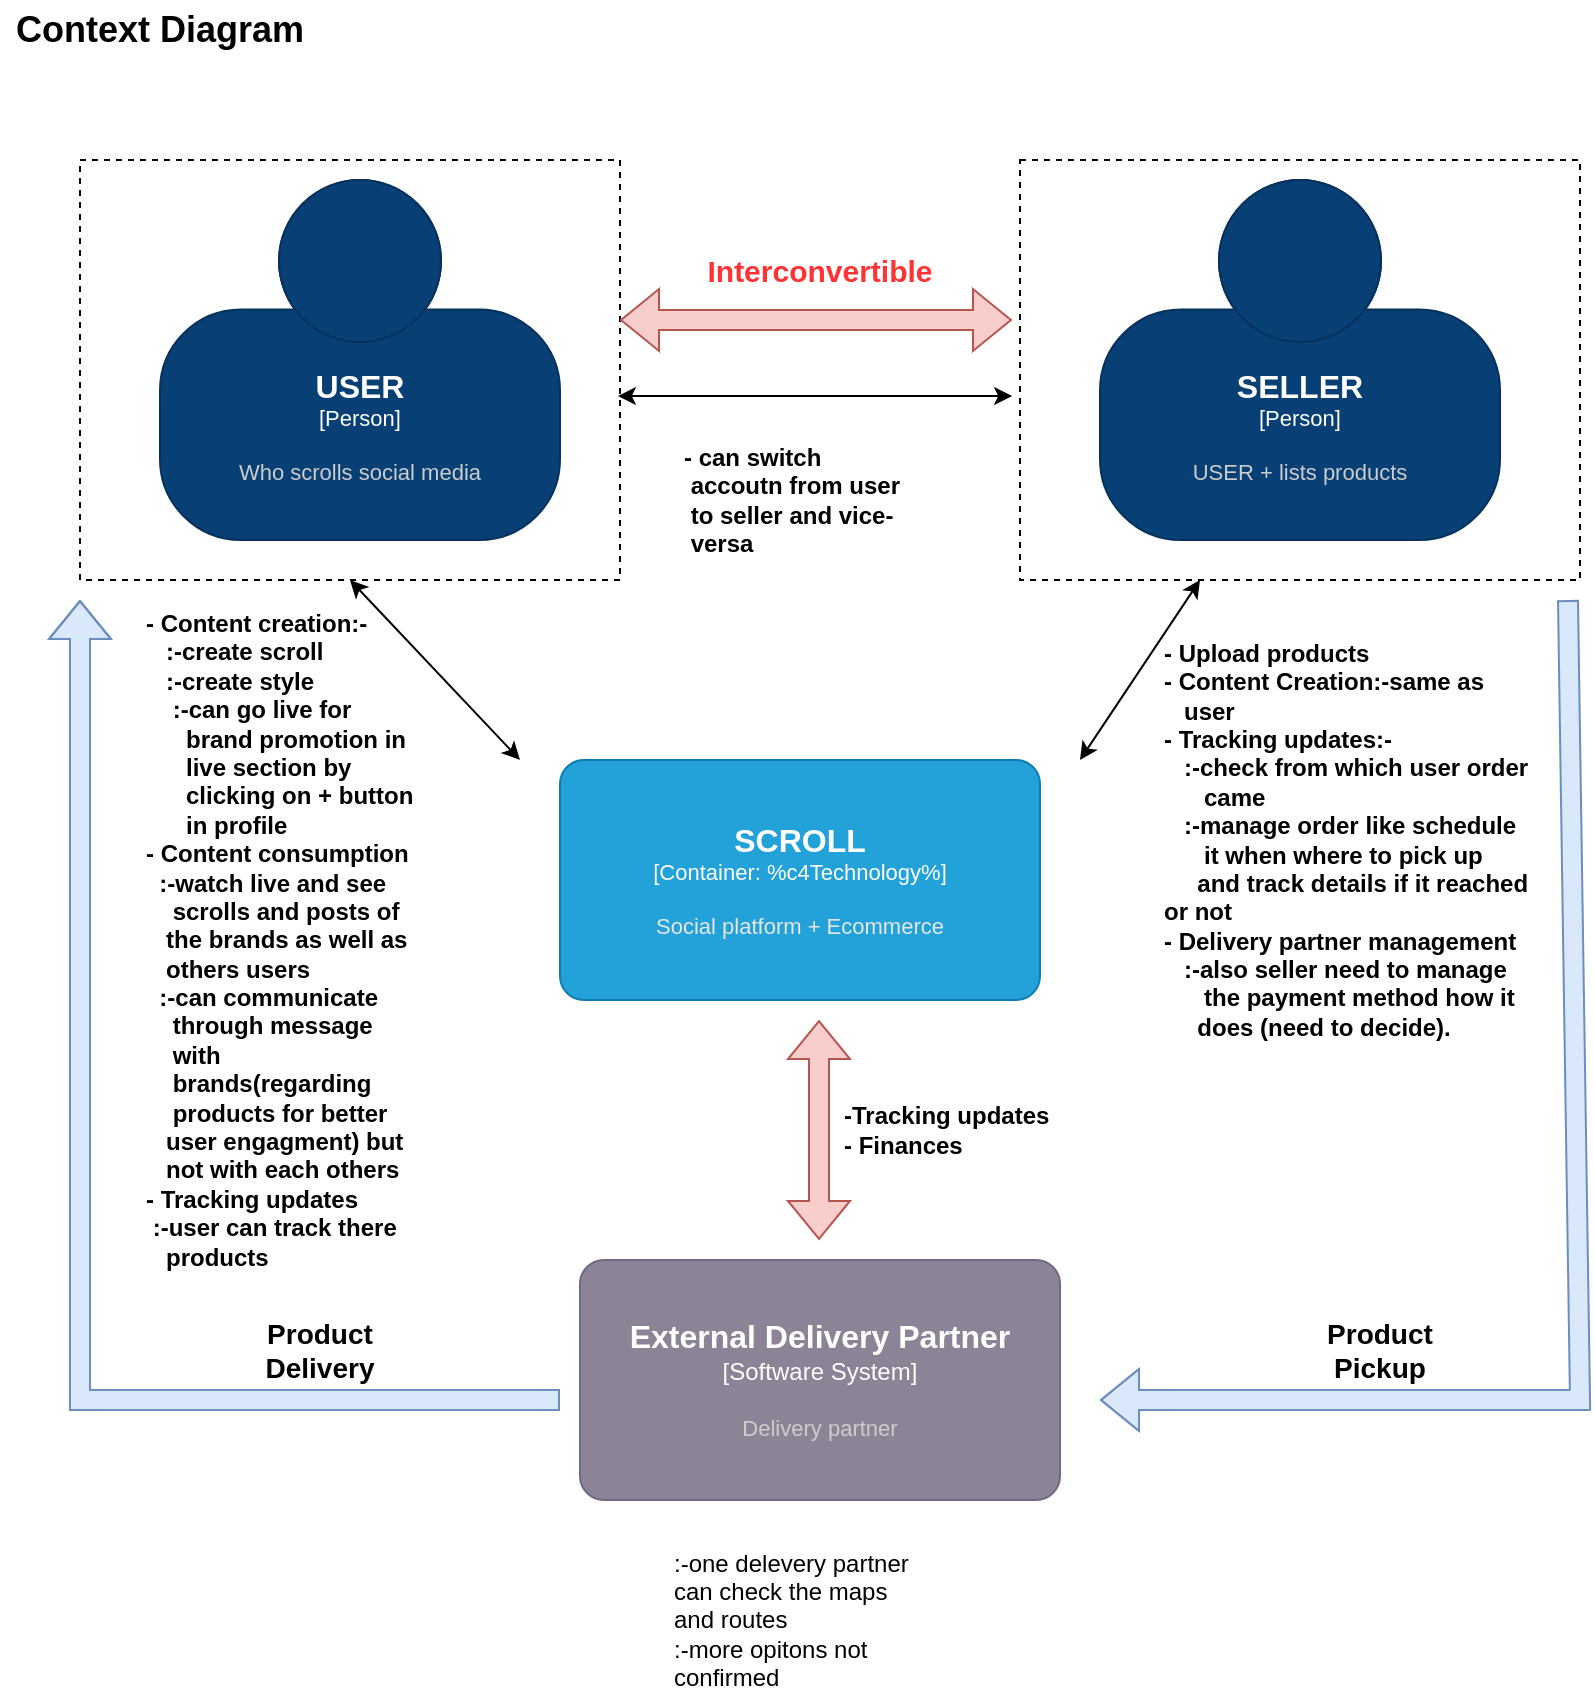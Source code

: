 <mxfile version="26.0.16" pages="4">
  <diagram name="Page-1" id="qxASLE4WWRQsIeYxuDAG">
    <mxGraphModel dx="1985" dy="857" grid="1" gridSize="10" guides="1" tooltips="1" connect="1" arrows="1" fold="1" page="1" pageScale="1" pageWidth="850" pageHeight="1100" math="0" shadow="0">
      <root>
        <mxCell id="0" />
        <mxCell id="1" parent="0" />
        <mxCell id="d1McCQGZb4qKFsKJJudN-15" value="" style="rounded=0;whiteSpace=wrap;html=1;dashed=1;fillColor=none;" parent="1" vertex="1">
          <mxGeometry x="540" y="150" width="280" height="210" as="geometry" />
        </mxCell>
        <mxCell id="d1McCQGZb4qKFsKJJudN-8" value="" style="rounded=0;whiteSpace=wrap;html=1;dashed=1;fillColor=none;" parent="1" vertex="1">
          <mxGeometry x="70" y="150" width="270" height="210" as="geometry" />
        </mxCell>
        <object placeholders="1" c4Name="USER" c4Type="Person" c4Description="Who scrolls social media" label="&lt;font style=&quot;font-size: 16px&quot;&gt;&lt;b&gt;%c4Name%&lt;/b&gt;&lt;/font&gt;&lt;div&gt;[%c4Type%]&lt;/div&gt;&lt;br&gt;&lt;div&gt;&lt;font style=&quot;font-size: 11px&quot;&gt;&lt;font color=&quot;#cccccc&quot;&gt;%c4Description%&lt;/font&gt;&lt;/div&gt;" id="d1McCQGZb4qKFsKJJudN-1">
          <mxCell style="html=1;fontSize=11;dashed=0;whiteSpace=wrap;fillColor=#083F75;strokeColor=#06315C;fontColor=#ffffff;shape=mxgraph.c4.person2;align=center;metaEdit=1;points=[[0.5,0,0],[1,0.5,0],[1,0.75,0],[0.75,1,0],[0.5,1,0],[0.25,1,0],[0,0.75,0],[0,0.5,0]];resizable=0;" parent="1" vertex="1">
            <mxGeometry x="110" y="160" width="200" height="180" as="geometry" />
          </mxCell>
        </object>
        <object placeholders="1" c4Name="SELLER" c4Type="Person" c4Description="USER + lists products" label="&lt;font style=&quot;font-size: 16px&quot;&gt;&lt;b&gt;%c4Name%&lt;/b&gt;&lt;/font&gt;&lt;div&gt;[%c4Type%]&lt;/div&gt;&lt;br&gt;&lt;div&gt;&lt;font style=&quot;font-size: 11px&quot;&gt;&lt;font color=&quot;#cccccc&quot;&gt;%c4Description%&lt;/font&gt;&lt;/div&gt;" id="d1McCQGZb4qKFsKJJudN-2">
          <mxCell style="html=1;fontSize=11;dashed=0;whiteSpace=wrap;fillColor=#083F75;strokeColor=#06315C;fontColor=#ffffff;shape=mxgraph.c4.person2;align=center;metaEdit=1;points=[[0.5,0,0],[1,0.5,0],[1,0.75,0],[0.75,1,0],[0.5,1,0],[0.25,1,0],[0,0.75,0],[0,0.5,0]];resizable=0;" parent="1" vertex="1">
            <mxGeometry x="580" y="160" width="200" height="180" as="geometry" />
          </mxCell>
        </object>
        <mxCell id="d1McCQGZb4qKFsKJJudN-5" value="" style="shape=flexArrow;endArrow=classic;startArrow=classic;html=1;rounded=0;entryX=-0.02;entryY=0.65;entryDx=0;entryDy=0;entryPerimeter=0;fillColor=#f8cecc;strokeColor=#b85450;" parent="1" edge="1">
          <mxGeometry width="100" height="100" relative="1" as="geometry">
            <mxPoint x="340" y="230" as="sourcePoint" />
            <mxPoint x="536" y="230" as="targetPoint" />
          </mxGeometry>
        </mxCell>
        <object placeholders="1" c4Name="External Delivery Partner" c4Type="Software System" c4Description="Delivery partner" label="&lt;font style=&quot;font-size: 16px&quot;&gt;&lt;b&gt;%c4Name%&lt;/b&gt;&lt;/font&gt;&lt;div&gt;[%c4Type%]&lt;/div&gt;&lt;br&gt;&lt;div&gt;&lt;font style=&quot;font-size: 11px&quot;&gt;&lt;font color=&quot;#cccccc&quot;&gt;%c4Description%&lt;/font&gt;&lt;/div&gt;" id="d1McCQGZb4qKFsKJJudN-7">
          <mxCell style="rounded=1;whiteSpace=wrap;html=1;labelBackgroundColor=none;fillColor=#8C8496;fontColor=#ffffff;align=center;arcSize=10;strokeColor=#736782;metaEdit=1;resizable=0;points=[[0.25,0,0],[0.5,0,0],[0.75,0,0],[1,0.25,0],[1,0.5,0],[1,0.75,0],[0.75,1,0],[0.5,1,0],[0.25,1,0],[0,0.75,0],[0,0.5,0],[0,0.25,0]];" parent="1" vertex="1">
            <mxGeometry x="320" y="700" width="240" height="120" as="geometry" />
          </mxCell>
        </object>
        <mxCell id="d1McCQGZb4qKFsKJJudN-10" value="" style="shape=flexArrow;endArrow=classic;startArrow=classic;html=1;rounded=0;fillColor=#f8cecc;strokeColor=#b85450;" parent="1" edge="1">
          <mxGeometry width="100" height="100" relative="1" as="geometry">
            <mxPoint x="439.5" y="690" as="sourcePoint" />
            <mxPoint x="439.5" y="580" as="targetPoint" />
          </mxGeometry>
        </mxCell>
        <mxCell id="d1McCQGZb4qKFsKJJudN-14" value="&lt;b&gt;-Tracking updates&lt;/b&gt;&lt;div&gt;&lt;b&gt;- Finances&lt;/b&gt;&lt;/div&gt;" style="text;html=1;align=left;verticalAlign=middle;whiteSpace=wrap;rounded=0;" parent="1" vertex="1">
          <mxGeometry x="450" y="590" width="160" height="90" as="geometry" />
        </mxCell>
        <mxCell id="d1McCQGZb4qKFsKJJudN-16" value="" style="endArrow=classic;startArrow=classic;html=1;rounded=0;entryX=0.5;entryY=1;entryDx=0;entryDy=0;" parent="1" target="d1McCQGZb4qKFsKJJudN-8" edge="1">
          <mxGeometry width="50" height="50" relative="1" as="geometry">
            <mxPoint x="290" y="450" as="sourcePoint" />
            <mxPoint x="450" y="500" as="targetPoint" />
          </mxGeometry>
        </mxCell>
        <mxCell id="d1McCQGZb4qKFsKJJudN-17" value="" style="endArrow=classic;startArrow=classic;html=1;rounded=0;entryX=0.5;entryY=1;entryDx=0;entryDy=0;" parent="1" edge="1">
          <mxGeometry width="50" height="50" relative="1" as="geometry">
            <mxPoint x="570" y="450" as="sourcePoint" />
            <mxPoint x="630" y="360" as="targetPoint" />
            <Array as="points" />
          </mxGeometry>
        </mxCell>
        <mxCell id="d1McCQGZb4qKFsKJJudN-18" value="&lt;b&gt;- Upload products&lt;/b&gt;&lt;div&gt;&lt;b&gt;- Content Creation:-same as&amp;nbsp; &amp;nbsp; &amp;nbsp; &amp;nbsp; &amp;nbsp; &amp;nbsp;user&lt;/b&gt;&lt;/div&gt;&lt;div&gt;&lt;b&gt;- Tracking updates:-&lt;br&gt;&amp;nbsp; &amp;nbsp;:-check from which user order&amp;nbsp; &amp;nbsp; &amp;nbsp; &amp;nbsp; came&lt;br&gt;&amp;nbsp; &amp;nbsp;:-manage order like schedule&amp;nbsp; &amp;nbsp; &amp;nbsp; &amp;nbsp; &amp;nbsp; it when where to pick up&amp;nbsp;&lt;br&gt;&amp;nbsp; &amp;nbsp; &amp;nbsp;and track details if it reached or not&amp;nbsp;&lt;/b&gt;&lt;/div&gt;&lt;div&gt;&lt;b&gt;- Delivery partner management&lt;br&gt;&amp;nbsp; &amp;nbsp;:-also seller need to manage&lt;br&gt;&amp;nbsp; &amp;nbsp; &amp;nbsp; the payment method how it &lt;br&gt;&amp;nbsp; &amp;nbsp; &amp;nbsp;does (need to decide).&lt;/b&gt;&lt;/div&gt;" style="text;html=1;align=left;verticalAlign=middle;whiteSpace=wrap;rounded=0;" parent="1" vertex="1">
          <mxGeometry x="610" y="440" width="190" height="100" as="geometry" />
        </mxCell>
        <mxCell id="d1McCQGZb4qKFsKJJudN-19" value="&lt;b&gt;&lt;font color=&quot;#ff3333&quot; style=&quot;font-size: 15px;&quot;&gt;Interconvertible&lt;/font&gt;&lt;/b&gt;" style="text;html=1;align=center;verticalAlign=middle;whiteSpace=wrap;rounded=0;" parent="1" vertex="1">
          <mxGeometry x="410" y="190" width="60" height="30" as="geometry" />
        </mxCell>
        <mxCell id="d1McCQGZb4qKFsKJJudN-20" value="" style="endArrow=classic;startArrow=classic;html=1;rounded=0;entryX=-0.014;entryY=0.562;entryDx=0;entryDy=0;entryPerimeter=0;exitX=0.996;exitY=0.562;exitDx=0;exitDy=0;exitPerimeter=0;" parent="1" source="d1McCQGZb4qKFsKJJudN-8" target="d1McCQGZb4qKFsKJJudN-15" edge="1">
          <mxGeometry width="50" height="50" relative="1" as="geometry">
            <mxPoint x="400" y="550" as="sourcePoint" />
            <mxPoint x="450" y="500" as="targetPoint" />
          </mxGeometry>
        </mxCell>
        <mxCell id="d1McCQGZb4qKFsKJJudN-21" value="&lt;b&gt;- can switch&amp;nbsp; &amp;nbsp;accoutn from user&amp;nbsp; &amp;nbsp;to seller and vice-&amp;nbsp; &amp;nbsp;versa&lt;/b&gt;" style="text;html=1;align=left;verticalAlign=middle;whiteSpace=wrap;rounded=0;" parent="1" vertex="1">
          <mxGeometry x="370" y="280" width="120" height="80" as="geometry" />
        </mxCell>
        <mxCell id="d1McCQGZb4qKFsKJJudN-23" value="&lt;b&gt;- Content creation:-&lt;/b&gt;&lt;div&gt;&lt;b&gt;&amp;nbsp; &amp;nbsp;:-create scroll&lt;br&gt;&amp;nbsp; &amp;nbsp;:-create style&lt;br&gt;&amp;nbsp; &amp;nbsp; :-can go live for&amp;nbsp; &amp;nbsp; &amp;nbsp; &amp;nbsp; &amp;nbsp; &amp;nbsp; &amp;nbsp; &amp;nbsp; brand promotion in&amp;nbsp; &amp;nbsp; &amp;nbsp; &amp;nbsp; live section by&amp;nbsp; &amp;nbsp; &amp;nbsp; &amp;nbsp; &amp;nbsp; &amp;nbsp; &amp;nbsp; &amp;nbsp; clicking on + button&amp;nbsp; &amp;nbsp; &amp;nbsp; &amp;nbsp; in profile&lt;br&gt;&lt;/b&gt;&lt;div&gt;&lt;b&gt;- Content consumption&lt;br&gt;&amp;nbsp; :-watch live and see&amp;nbsp; &amp;nbsp; &amp;nbsp; &amp;nbsp; &amp;nbsp; scrolls and posts of&lt;br&gt;&amp;nbsp; &amp;nbsp;the brands as well as&amp;nbsp; &amp;nbsp; &amp;nbsp;others users&lt;br&gt;&amp;nbsp; :-can communicate&amp;nbsp; &amp;nbsp; &amp;nbsp; &amp;nbsp; &amp;nbsp; through message&amp;nbsp; &amp;nbsp; &amp;nbsp; &amp;nbsp; &amp;nbsp; &amp;nbsp; with&amp;nbsp; &amp;nbsp; &amp;nbsp; &amp;nbsp; &amp;nbsp; &amp;nbsp; &amp;nbsp; &amp;nbsp; &amp;nbsp; &amp;nbsp; &amp;nbsp; &amp;nbsp; &amp;nbsp; &amp;nbsp; &amp;nbsp; &amp;nbsp; &amp;nbsp; brands(regarding&amp;nbsp; &amp;nbsp; &amp;nbsp; &amp;nbsp; &amp;nbsp; &amp;nbsp; products for better&amp;nbsp; &amp;nbsp; &amp;nbsp; &amp;nbsp; &amp;nbsp;user engagment) but&amp;nbsp; &amp;nbsp; &amp;nbsp;not with each others&lt;/b&gt;&lt;/div&gt;&lt;div&gt;&lt;b&gt;- Tracking updates&lt;br&gt;&amp;nbsp;:-user can track there&amp;nbsp;&lt;br&gt;&amp;nbsp; &amp;nbsp;products&lt;/b&gt;&lt;/div&gt;&lt;/div&gt;" style="text;html=1;align=left;verticalAlign=middle;whiteSpace=wrap;rounded=0;" parent="1" vertex="1">
          <mxGeometry x="101" y="500" width="140" height="80" as="geometry" />
        </mxCell>
        <mxCell id="d1McCQGZb4qKFsKJJudN-24" value="&lt;b&gt;&lt;font style=&quot;font-size: 18px;&quot;&gt;Context Diagram&lt;/font&gt;&lt;/b&gt;" style="text;html=1;align=center;verticalAlign=middle;whiteSpace=wrap;rounded=0;" parent="1" vertex="1">
          <mxGeometry x="30" y="70" width="160" height="30" as="geometry" />
        </mxCell>
        <object placeholders="1" c4Name="SCROLL" c4Type="Container" c4Description="Social platform + Ecommerce" label="&lt;font style=&quot;font-size: 16px&quot;&gt;&lt;b&gt;%c4Name%&lt;/b&gt;&lt;/font&gt;&lt;div&gt;[%c4Type%: %c4Technology%]&lt;/div&gt;&lt;br&gt;&lt;div&gt;&lt;font style=&quot;font-size: 11px&quot;&gt;&lt;font color=&quot;#E6E6E6&quot;&gt;%c4Description%&lt;/font&gt;&lt;/div&gt;" id="d1McCQGZb4qKFsKJJudN-26">
          <mxCell style="rounded=1;whiteSpace=wrap;html=1;fontSize=11;labelBackgroundColor=none;fillColor=#23A2D9;fontColor=#ffffff;align=center;arcSize=10;strokeColor=#0E7DAD;metaEdit=1;resizable=0;points=[[0.25,0,0],[0.5,0,0],[0.75,0,0],[1,0.25,0],[1,0.5,0],[1,0.75,0],[0.75,1,0],[0.5,1,0],[0.25,1,0],[0,0.75,0],[0,0.5,0],[0,0.25,0]];" parent="1" vertex="1">
            <mxGeometry x="310" y="450" width="240" height="120" as="geometry" />
          </mxCell>
        </object>
        <mxCell id="d1McCQGZb4qKFsKJJudN-31" value="" style="shape=flexArrow;endArrow=classic;html=1;rounded=0;fillColor=#dae8fc;strokeColor=#6c8ebf;" parent="1" edge="1">
          <mxGeometry width="50" height="50" relative="1" as="geometry">
            <mxPoint x="814" y="370" as="sourcePoint" />
            <mxPoint x="580" y="770" as="targetPoint" />
            <Array as="points">
              <mxPoint x="820" y="770" />
            </Array>
          </mxGeometry>
        </mxCell>
        <mxCell id="d1McCQGZb4qKFsKJJudN-32" value="&lt;b&gt;&lt;font style=&quot;font-size: 14px;&quot;&gt;Product Pickup&lt;/font&gt;&lt;/b&gt;" style="text;html=1;align=center;verticalAlign=middle;whiteSpace=wrap;rounded=0;" parent="1" vertex="1">
          <mxGeometry x="680" y="730" width="80" height="30" as="geometry" />
        </mxCell>
        <mxCell id="KJ-7bXU0NqdYXkFbCTcr-1" value="" style="shape=flexArrow;endArrow=classic;html=1;rounded=0;fillColor=#dae8fc;strokeColor=#6c8ebf;" parent="1" edge="1">
          <mxGeometry width="50" height="50" relative="1" as="geometry">
            <mxPoint x="310" y="770" as="sourcePoint" />
            <mxPoint x="70" y="370" as="targetPoint" />
            <Array as="points">
              <mxPoint x="70" y="770" />
            </Array>
          </mxGeometry>
        </mxCell>
        <mxCell id="KJ-7bXU0NqdYXkFbCTcr-2" value="&lt;b&gt;&lt;font style=&quot;font-size: 14px;&quot;&gt;Product Delivery&lt;/font&gt;&lt;/b&gt;" style="text;html=1;align=center;verticalAlign=middle;whiteSpace=wrap;rounded=0;" parent="1" vertex="1">
          <mxGeometry x="150" y="730" width="80" height="30" as="geometry" />
        </mxCell>
        <mxCell id="5zrvApTt-gS2KLbXFEx0-2" value=":-one delevery partner can check the maps and routes&lt;br&gt;:-more opitons not confirmed" style="text;html=1;align=left;verticalAlign=middle;whiteSpace=wrap;rounded=0;" vertex="1" parent="1">
          <mxGeometry x="365" y="840" width="120" height="80" as="geometry" />
        </mxCell>
      </root>
    </mxGraphModel>
  </diagram>
  <diagram id="3syXjzTnhpiVKl_FGnQB" name="Page-2">
    <mxGraphModel dx="1434" dy="790" grid="1" gridSize="10" guides="1" tooltips="1" connect="1" arrows="1" fold="1" page="1" pageScale="1" pageWidth="850" pageHeight="1100" math="0" shadow="0">
      <root>
        <mxCell id="0" />
        <mxCell id="1" parent="0" />
        <mxCell id="VjWkSIhrwctC4RF1089R-16" value="" style="rounded=0;whiteSpace=wrap;html=1;fillColor=none;dashed=1;" vertex="1" parent="1">
          <mxGeometry x="660" y="510" width="230" height="120" as="geometry" />
        </mxCell>
        <mxCell id="VjWkSIhrwctC4RF1089R-8" value="" style="rounded=0;whiteSpace=wrap;html=1;fillColor=none;dashed=1;" vertex="1" parent="1">
          <mxGeometry x="115" y="930" width="985" height="100" as="geometry" />
        </mxCell>
        <mxCell id="EEyKYrAtuXvAHlvEdLBZ-36" value="" style="rounded=0;whiteSpace=wrap;html=1;dashed=1;fillColor=none;" vertex="1" parent="1">
          <mxGeometry x="10" y="400" width="250" height="510" as="geometry" />
        </mxCell>
        <mxCell id="EEyKYrAtuXvAHlvEdLBZ-18" value="" style="rounded=0;whiteSpace=wrap;html=1;fillColor=none;" vertex="1" parent="1">
          <mxGeometry x="40" y="430" width="180" height="150" as="geometry" />
        </mxCell>
        <mxCell id="EEyKYrAtuXvAHlvEdLBZ-2" value="" style="rounded=0;whiteSpace=wrap;html=1;fillColor=none;dashed=1;" vertex="1" parent="1">
          <mxGeometry x="310" y="330" width="330" height="100" as="geometry" />
        </mxCell>
        <mxCell id="GsbLFzyD-jDoEy43tBqs-2" value="&lt;b&gt;&lt;font style=&quot;font-size: 16px;&quot;&gt;User Journey Diagram&lt;/font&gt;&lt;/b&gt;" style="text;html=1;align=center;verticalAlign=middle;whiteSpace=wrap;rounded=0;" vertex="1" parent="1">
          <mxGeometry x="30" y="40" width="180" height="30" as="geometry" />
        </mxCell>
        <object placeholders="1" c4Name="Signup page" c4Type="ContainerScopeBoundary" c4Description="Signup page" label="&lt;font style=&quot;font-size: 16px&quot;&gt;&lt;b&gt;&lt;div style=&quot;text-align: left&quot;&gt;%c4Name%&lt;/div&gt;&lt;/b&gt;&lt;/font&gt;&lt;div style=&quot;text-align: left&quot;&gt;%c4Description%&lt;/div&gt;" id="2iywnEOm6ehnnHpeBx9--2">
          <mxCell style="text;html=1;strokeColor=default;fillColor=none;align=left;verticalAlign=top;whiteSpace=wrap;rounded=0;metaEdit=1;allowArrows=0;resizable=1;rotatable=0;connectable=0;recursiveResize=0;expand=0;pointerEvents=0;points=[[0.25,0,0],[0.5,0,0],[0.75,0,0],[1,0.25,0],[1,0.5,0],[1,0.75,0],[0.75,1,0],[0.5,1,0],[0.25,1,0],[0,0.75,0],[0,0.5,0],[0,0.25,0]];" vertex="1" parent="1">
            <mxGeometry x="330" y="360" width="130" height="40" as="geometry" />
          </mxCell>
        </object>
        <object placeholders="1" c4Name="Login page" c4Type="ContainerScopeBoundary" c4Description="Login page" label="&lt;font style=&quot;font-size: 16px&quot;&gt;&lt;b&gt;&lt;div style=&quot;text-align: left&quot;&gt;%c4Name%&lt;/div&gt;&lt;/b&gt;&lt;/font&gt;&lt;div style=&quot;text-align: left&quot;&gt;%c4Description%&lt;/div&gt;" id="2iywnEOm6ehnnHpeBx9--3">
          <mxCell style="text;html=1;strokeColor=default;fillColor=none;align=left;verticalAlign=top;whiteSpace=wrap;rounded=0;metaEdit=1;allowArrows=0;resizable=1;rotatable=0;connectable=0;recursiveResize=0;expand=0;pointerEvents=0;points=[[0.25,0,0],[0.5,0,0],[0.75,0,0],[1,0.25,0],[1,0.5,0],[1,0.75,0],[0.75,1,0],[0.5,1,0],[0.25,1,0],[0,0.75,0],[0,0.5,0],[0,0.25,0]];" vertex="1" parent="1">
            <mxGeometry x="490" y="360" width="130" height="40" as="geometry" />
          </mxCell>
        </object>
        <object placeholders="1" c4Name="USER" c4Type="Person" c4Description="Who scrolls social media" label="&lt;font style=&quot;font-size: 16px&quot;&gt;&lt;b&gt;%c4Name%&lt;/b&gt;&lt;/font&gt;&lt;div&gt;[%c4Type%]&lt;/div&gt;&lt;br&gt;&lt;div&gt;&lt;font style=&quot;font-size: 11px&quot;&gt;&lt;font color=&quot;#cccccc&quot;&gt;%c4Description%&lt;/font&gt;&lt;/div&gt;" id="36GF-QdG57qJSPkkRWFE-1">
          <mxCell style="html=1;fontSize=11;dashed=0;whiteSpace=wrap;fillColor=#083F75;strokeColor=#06315C;fontColor=#ffffff;shape=mxgraph.c4.person2;align=center;metaEdit=1;points=[[0.5,0,0],[1,0.5,0],[1,0.75,0],[0.75,1,0],[0.5,1,0],[0.25,1,0],[0,0.75,0],[0,0.5,0]];resizable=0;" vertex="1" parent="1">
            <mxGeometry x="230" y="50" width="200" height="180" as="geometry" />
          </mxCell>
        </object>
        <object placeholders="1" c4Name="SELLER" c4Type="Person" c4Description="USER + lists products" label="&lt;font style=&quot;font-size: 16px&quot;&gt;&lt;b&gt;%c4Name%&lt;/b&gt;&lt;/font&gt;&lt;div&gt;[%c4Type%]&lt;/div&gt;&lt;br&gt;&lt;div&gt;&lt;font style=&quot;font-size: 11px&quot;&gt;&lt;font color=&quot;#cccccc&quot;&gt;%c4Description%&lt;/font&gt;&lt;/div&gt;" id="EEyKYrAtuXvAHlvEdLBZ-1">
          <mxCell style="html=1;fontSize=11;dashed=0;whiteSpace=wrap;fillColor=#083F75;strokeColor=#06315C;fontColor=#ffffff;shape=mxgraph.c4.person2;align=center;metaEdit=1;points=[[0.5,0,0],[1,0.5,0],[1,0.75,0],[0.75,1,0],[0.5,1,0],[0.25,1,0],[0,0.75,0],[0,0.5,0]];resizable=0;" vertex="1" parent="1">
            <mxGeometry x="490" y="50" width="200" height="180" as="geometry" />
          </mxCell>
        </object>
        <mxCell id="EEyKYrAtuXvAHlvEdLBZ-3" value="Authentication" style="text;html=1;align=center;verticalAlign=middle;whiteSpace=wrap;rounded=0;" vertex="1" parent="1">
          <mxGeometry x="640" y="360" width="110" height="30" as="geometry" />
        </mxCell>
        <mxCell id="EEyKYrAtuXvAHlvEdLBZ-4" value="" style="endArrow=classic;html=1;rounded=0;exitX=0.65;exitY=1.028;exitDx=0;exitDy=0;exitPerimeter=0;" edge="1" parent="1" source="36GF-QdG57qJSPkkRWFE-1">
          <mxGeometry width="50" height="50" relative="1" as="geometry">
            <mxPoint x="400" y="320" as="sourcePoint" />
            <mxPoint x="360" y="320" as="targetPoint" />
          </mxGeometry>
        </mxCell>
        <mxCell id="EEyKYrAtuXvAHlvEdLBZ-5" value="" style="endArrow=classic;html=1;rounded=0;" edge="1" parent="1">
          <mxGeometry width="50" height="50" relative="1" as="geometry">
            <mxPoint x="600" y="240" as="sourcePoint" />
            <mxPoint x="600" y="320" as="targetPoint" />
          </mxGeometry>
        </mxCell>
        <mxCell id="EEyKYrAtuXvAHlvEdLBZ-6" value="isSeller = False" style="text;html=1;align=center;verticalAlign=middle;whiteSpace=wrap;rounded=0;" vertex="1" parent="1">
          <mxGeometry x="360" y="260" width="100" height="30" as="geometry" />
        </mxCell>
        <mxCell id="EEyKYrAtuXvAHlvEdLBZ-7" value="&lt;span style=&quot;color: rgb(0, 0, 0); font-family: Helvetica; font-size: 12px; font-style: normal; font-variant-ligatures: normal; font-variant-caps: normal; font-weight: 400; letter-spacing: normal; orphans: 2; text-align: center; text-indent: 0px; text-transform: none; widows: 2; word-spacing: 0px; -webkit-text-stroke-width: 0px; white-space: normal; background-color: rgb(251, 251, 251); text-decoration-thickness: initial; text-decoration-style: initial; text-decoration-color: initial; display: inline !important; float: none;&quot;&gt;isSeller = True&lt;/span&gt;" style="text;whiteSpace=wrap;html=1;" vertex="1" parent="1">
          <mxGeometry x="610" y="260" width="120" height="40" as="geometry" />
        </mxCell>
        <mxCell id="EEyKYrAtuXvAHlvEdLBZ-9" value="" style="endArrow=classic;html=1;rounded=0;exitX=0.5;exitY=1;exitDx=0;exitDy=0;" edge="1" parent="1" source="EEyKYrAtuXvAHlvEdLBZ-2">
          <mxGeometry width="50" height="50" relative="1" as="geometry">
            <mxPoint x="400" y="620" as="sourcePoint" />
            <mxPoint x="475" y="480" as="targetPoint" />
          </mxGeometry>
        </mxCell>
        <object placeholders="1" c4Name="Home Page" c4Type="ContainerScopeBoundary" c4Description="Shows feeds based on FOLLOWING and INTERESTS" label="&lt;font style=&quot;font-size: 16px&quot;&gt;&lt;b&gt;&lt;div style=&quot;text-align: left&quot;&gt;%c4Name%&lt;/div&gt;&lt;/b&gt;&lt;/font&gt;&lt;div style=&quot;text-align: left&quot;&gt;%c4Description%&lt;/div&gt;" id="EEyKYrAtuXvAHlvEdLBZ-11">
          <mxCell style="text;html=1;strokeColor=default;fillColor=none;align=left;verticalAlign=top;whiteSpace=wrap;rounded=0;metaEdit=1;allowArrows=0;resizable=1;rotatable=0;connectable=0;recursiveResize=0;expand=0;pointerEvents=0;points=[[0.25,0,0],[0.5,0,0],[0.75,0,0],[1,0.25,0],[1,0.5,0],[1,0.75,0],[0.75,1,0],[0.5,1,0],[0.25,1,0],[0,0.75,0],[0,0.5,0],[0,0.25,0]];" vertex="1" parent="1">
            <mxGeometry x="410" y="480" width="130" height="70" as="geometry" />
          </mxCell>
        </object>
        <object placeholders="1" c4Name="Cart Page" c4Type="ContainerScopeBoundary" c4Description="Products will be added" label="&lt;font style=&quot;font-size: 16px&quot;&gt;&lt;b&gt;&lt;div style=&quot;text-align: left&quot;&gt;%c4Name%&lt;/div&gt;&lt;/b&gt;&lt;/font&gt;&lt;div style=&quot;text-align: left&quot;&gt;%c4Description%&lt;/div&gt;" id="EEyKYrAtuXvAHlvEdLBZ-13">
          <mxCell style="text;html=1;strokeColor=default;fillColor=none;align=left;verticalAlign=top;whiteSpace=wrap;rounded=0;metaEdit=1;allowArrows=0;resizable=1;rotatable=0;connectable=0;recursiveResize=0;expand=0;pointerEvents=0;points=[[0.25,0,0],[0.5,0,0],[0.75,0,0],[1,0.25,0],[1,0.5,0],[1,0.75,0],[0.75,1,0],[0.5,1,0],[0.25,1,0],[0,0.75,0],[0,0.5,0],[0,0.25,0]];" vertex="1" parent="1">
            <mxGeometry x="240" y="960" width="130" height="40" as="geometry" />
          </mxCell>
        </object>
        <mxCell id="EEyKYrAtuXvAHlvEdLBZ-14" value="" style="endArrow=classic;html=1;rounded=0;" edge="1" parent="1">
          <mxGeometry width="50" height="50" relative="1" as="geometry">
            <mxPoint x="480" y="620" as="sourcePoint" />
            <mxPoint x="480" y="660" as="targetPoint" />
          </mxGeometry>
        </mxCell>
        <mxCell id="EEyKYrAtuXvAHlvEdLBZ-15" value="&lt;b&gt;POST: /userdetail/scroll&lt;/b&gt;" style="text;html=1;align=center;verticalAlign=middle;whiteSpace=wrap;rounded=0;" vertex="1" parent="1">
          <mxGeometry x="395" y="590" width="155" height="30" as="geometry" />
        </mxCell>
        <mxCell id="EEyKYrAtuXvAHlvEdLBZ-19" value="Seller ID" style="text;html=1;align=center;verticalAlign=middle;whiteSpace=wrap;rounded=0;" vertex="1" parent="1">
          <mxGeometry x="40" y="430" width="60" height="30" as="geometry" />
        </mxCell>
        <mxCell id="EEyKYrAtuXvAHlvEdLBZ-20" value="" style="rounded=0;whiteSpace=wrap;html=1;" vertex="1" parent="1">
          <mxGeometry x="55" y="480" width="155" height="90" as="geometry" />
        </mxCell>
        <mxCell id="EEyKYrAtuXvAHlvEdLBZ-21" value="Video ID" style="text;html=1;align=center;verticalAlign=middle;whiteSpace=wrap;rounded=0;" vertex="1" parent="1">
          <mxGeometry x="55" y="480" width="60" height="30" as="geometry" />
        </mxCell>
        <mxCell id="EEyKYrAtuXvAHlvEdLBZ-22" value="" style="rounded=0;whiteSpace=wrap;html=1;" vertex="1" parent="1">
          <mxGeometry x="80" y="510" width="100" height="50" as="geometry" />
        </mxCell>
        <mxCell id="EEyKYrAtuXvAHlvEdLBZ-23" value="Products ID/s" style="text;html=1;align=center;verticalAlign=middle;whiteSpace=wrap;rounded=0;" vertex="1" parent="1">
          <mxGeometry x="87.5" y="520" width="75" height="30" as="geometry" />
        </mxCell>
        <mxCell id="EEyKYrAtuXvAHlvEdLBZ-24" value="&lt;b&gt;&lt;font style=&quot;font-size: 13px;&quot;&gt;GET:/userdetails/seller/${params}&lt;/font&gt;&lt;/b&gt;" style="text;html=1;align=left;verticalAlign=top;whiteSpace=wrap;rounded=0;" vertex="1" parent="1">
          <mxGeometry x="30" y="590" width="190" height="30" as="geometry" />
        </mxCell>
        <mxCell id="EEyKYrAtuXvAHlvEdLBZ-25" value="" style="endArrow=classic;html=1;rounded=0;exitX=0.537;exitY=1.033;exitDx=0;exitDy=0;exitPerimeter=0;" edge="1" parent="1">
          <mxGeometry width="50" height="50" relative="1" as="geometry">
            <mxPoint x="142.03" y="620.99" as="sourcePoint" />
            <mxPoint x="142" y="660" as="targetPoint" />
          </mxGeometry>
        </mxCell>
        <object placeholders="1" c4Name="Products Look Page" c4Type="ContainerScopeBoundary" c4Description="Shows produuct respective to the clicked reel" label="&lt;font style=&quot;font-size: 16px&quot;&gt;&lt;b&gt;&lt;div style=&quot;text-align: left&quot;&gt;%c4Name%&lt;/div&gt;&lt;/b&gt;&lt;/font&gt;&lt;div style=&quot;text-align: left&quot;&gt;%c4Description%&lt;/div&gt;" id="EEyKYrAtuXvAHlvEdLBZ-27">
          <mxCell style="text;html=1;strokeColor=default;fillColor=none;align=left;verticalAlign=top;whiteSpace=wrap;rounded=0;metaEdit=1;allowArrows=0;resizable=1;rotatable=0;connectable=0;recursiveResize=0;expand=0;pointerEvents=0;points=[[0.25,0,0],[0.5,0,0],[0.75,0,0],[1,0.25,0],[1,0.5,0],[1,0.75,0],[0.75,1,0],[0.5,1,0],[0.25,1,0],[0,0.75,0],[0,0.5,0],[0,0.25,0]];" vertex="1" parent="1">
            <mxGeometry x="60" y="660" width="160" height="60" as="geometry" />
          </mxCell>
        </object>
        <object placeholders="1" c4Name="Products Description" c4Type="ContainerScopeBoundary" c4Description="Shows produuct respective to the clicked reel" label="&lt;font style=&quot;font-size: 16px&quot;&gt;&lt;b&gt;&lt;div style=&quot;text-align: left&quot;&gt;%c4Name%&lt;/div&gt;&lt;/b&gt;&lt;/font&gt;&lt;div style=&quot;text-align: left&quot;&gt;%c4Description%&lt;/div&gt;" id="EEyKYrAtuXvAHlvEdLBZ-30">
          <mxCell style="text;html=1;strokeColor=default;fillColor=none;align=left;verticalAlign=top;whiteSpace=wrap;rounded=0;metaEdit=1;allowArrows=0;resizable=1;rotatable=0;connectable=0;recursiveResize=0;expand=0;pointerEvents=0;points=[[0.25,0,0],[0.5,0,0],[0.75,0,0],[1,0.25,0],[1,0.5,0],[1,0.75,0],[0.75,1,0],[0.5,1,0],[0.25,1,0],[0,0.75,0],[0,0.5,0],[0,0.25,0]];" vertex="1" parent="1">
            <mxGeometry x="60" y="830" width="170" height="60" as="geometry" />
          </mxCell>
        </object>
        <mxCell id="EEyKYrAtuXvAHlvEdLBZ-32" value="&lt;b style=&quot;forced-color-adjust: none; color: rgb(0, 0, 0); font-family: Helvetica; font-size: 12px; font-style: normal; font-variant-ligatures: normal; font-variant-caps: normal; letter-spacing: normal; orphans: 2; text-align: left; text-indent: 0px; text-transform: none; widows: 2; word-spacing: 0px; -webkit-text-stroke-width: 0px; white-space: normal; background-color: rgb(251, 251, 251); text-decoration-thickness: initial; text-decoration-style: initial; text-decoration-color: initial;&quot;&gt;&lt;font style=&quot;forced-color-adjust: none; font-size: 13px;&quot;&gt;GET:/userdetails/seller/:productID&lt;/font&gt;&lt;/b&gt;" style="text;whiteSpace=wrap;html=1;" vertex="1" parent="1">
          <mxGeometry x="40" y="760" width="240" height="40" as="geometry" />
        </mxCell>
        <mxCell id="EEyKYrAtuXvAHlvEdLBZ-34" value="" style="endArrow=classic;html=1;rounded=0;exitX=0.425;exitY=0.9;exitDx=0;exitDy=0;exitPerimeter=0;" edge="1" parent="1" source="EEyKYrAtuXvAHlvEdLBZ-32">
          <mxGeometry width="50" height="50" relative="1" as="geometry">
            <mxPoint x="310" y="860" as="sourcePoint" />
            <mxPoint x="142" y="830" as="targetPoint" />
          </mxGeometry>
        </mxCell>
        <mxCell id="EEyKYrAtuXvAHlvEdLBZ-35" value="" style="endArrow=classic;html=1;rounded=0;" edge="1" parent="1">
          <mxGeometry width="50" height="50" relative="1" as="geometry">
            <mxPoint x="140" y="720" as="sourcePoint" />
            <mxPoint x="140" y="758" as="targetPoint" />
          </mxGeometry>
        </mxCell>
        <mxCell id="EEyKYrAtuXvAHlvEdLBZ-41" value="Reel to Product Journey" style="text;html=1;align=center;verticalAlign=middle;whiteSpace=wrap;rounded=0;" vertex="1" parent="1">
          <mxGeometry x="70" y="370" width="150" height="30" as="geometry" />
        </mxCell>
        <mxCell id="VjWkSIhrwctC4RF1089R-1" value="" style="endArrow=classic;html=1;rounded=0;exitX=0.5;exitY=1;exitDx=0;exitDy=0;" edge="1" parent="1">
          <mxGeometry width="50" height="50" relative="1" as="geometry">
            <mxPoint x="134.5" y="920" as="sourcePoint" />
            <mxPoint x="230" y="980" as="targetPoint" />
            <Array as="points">
              <mxPoint x="135" y="980" />
            </Array>
          </mxGeometry>
        </mxCell>
        <mxCell id="VjWkSIhrwctC4RF1089R-2" value="&lt;b&gt;Add to Cart&lt;/b&gt;" style="text;html=1;align=center;verticalAlign=middle;whiteSpace=wrap;rounded=0;" vertex="1" parent="1">
          <mxGeometry x="130" y="980" width="80" height="30" as="geometry" />
        </mxCell>
        <object placeholders="1" c4Name="Create Post" c4Type="ContainerScopeBoundary" c4Description="Create Post" label="&lt;font style=&quot;font-size: 16px&quot;&gt;&lt;b&gt;&lt;div style=&quot;text-align: left&quot;&gt;%c4Name%&lt;/div&gt;&lt;/b&gt;&lt;/font&gt;&lt;div style=&quot;text-align: left&quot;&gt;%c4Description%&lt;/div&gt;" id="VjWkSIhrwctC4RF1089R-3">
          <mxCell style="text;html=1;strokeColor=default;fillColor=none;align=left;verticalAlign=top;whiteSpace=wrap;rounded=0;metaEdit=1;allowArrows=0;resizable=1;rotatable=0;connectable=0;recursiveResize=0;expand=0;pointerEvents=0;points=[[0.25,0,0],[0.5,0,0],[0.75,0,0],[1,0.25,0],[1,0.5,0],[1,0.75,0],[0.75,1,0],[0.5,1,0],[0.25,1,0],[0,0.75,0],[0,0.5,0],[0,0.25,0]];" vertex="1" parent="1">
            <mxGeometry x="420" y="660" width="130" height="40" as="geometry" />
          </mxCell>
        </object>
        <mxCell id="VjWkSIhrwctC4RF1089R-4" value="" style="endArrow=classic;html=1;rounded=0;" edge="1" parent="1">
          <mxGeometry width="50" height="50" relative="1" as="geometry">
            <mxPoint x="370" y="980" as="sourcePoint" />
            <mxPoint x="560" y="980" as="targetPoint" />
          </mxGeometry>
        </mxCell>
        <mxCell id="VjWkSIhrwctC4RF1089R-6" value="&lt;b&gt;Checkout&lt;/b&gt;" style="text;html=1;align=center;verticalAlign=middle;whiteSpace=wrap;rounded=0;" vertex="1" parent="1">
          <mxGeometry x="425" y="980" width="60" height="30" as="geometry" />
        </mxCell>
        <object placeholders="1" c4Name="Payment Gateway" c4Type="ContainerScopeBoundary" c4Description="Address, Payment method, etc" label="&lt;font style=&quot;font-size: 16px&quot;&gt;&lt;b&gt;&lt;div style=&quot;text-align: left&quot;&gt;%c4Name%&lt;/div&gt;&lt;/b&gt;&lt;/font&gt;&lt;div style=&quot;text-align: left&quot;&gt;%c4Description%&lt;/div&gt;" id="VjWkSIhrwctC4RF1089R-7">
          <mxCell style="text;html=1;strokeColor=default;fillColor=none;align=left;verticalAlign=top;whiteSpace=wrap;rounded=0;metaEdit=1;allowArrows=0;resizable=1;rotatable=0;connectable=0;recursiveResize=0;expand=0;pointerEvents=0;points=[[0.25,0,0],[0.5,0,0],[0.75,0,0],[1,0.25,0],[1,0.5,0],[1,0.75,0],[0.75,1,0],[0.5,1,0],[0.25,1,0],[0,0.75,0],[0,0.5,0],[0,0.25,0]];" vertex="1" parent="1">
            <mxGeometry x="570" y="950" width="140" height="60" as="geometry" />
          </mxCell>
        </object>
        <mxCell id="VjWkSIhrwctC4RF1089R-9" value="Payment Journey(incomplete)" style="text;html=1;align=center;verticalAlign=middle;whiteSpace=wrap;rounded=0;" vertex="1" parent="1">
          <mxGeometry x="490" y="900" width="210" height="30" as="geometry" />
        </mxCell>
        <mxCell id="VjWkSIhrwctC4RF1089R-10" value="" style="endArrow=classic;html=1;rounded=0;" edge="1" parent="1">
          <mxGeometry width="50" height="50" relative="1" as="geometry">
            <mxPoint x="720" y="980" as="sourcePoint" />
            <mxPoint x="790" y="980" as="targetPoint" />
          </mxGeometry>
        </mxCell>
        <object placeholders="1" c4Name="Product Confirmation" c4Type="ContainerScopeBoundary" c4Description="Product placed + payment successfull" label="&lt;font style=&quot;font-size: 16px&quot;&gt;&lt;b&gt;&lt;div style=&quot;text-align: left&quot;&gt;%c4Name%&lt;/div&gt;&lt;/b&gt;&lt;/font&gt;&lt;div style=&quot;text-align: left&quot;&gt;%c4Description%&lt;/div&gt;" id="VjWkSIhrwctC4RF1089R-11">
          <mxCell style="text;html=1;strokeColor=default;fillColor=none;align=left;verticalAlign=top;whiteSpace=wrap;rounded=0;metaEdit=1;allowArrows=0;resizable=1;rotatable=0;connectable=0;recursiveResize=0;expand=0;pointerEvents=0;points=[[0.25,0,0],[0.5,0,0],[0.75,0,0],[1,0.25,0],[1,0.5,0],[1,0.75,0],[0.75,1,0],[0.5,1,0],[0.25,1,0],[0,0.75,0],[0,0.5,0],[0,0.25,0]];" vertex="1" parent="1">
            <mxGeometry x="800" y="950" width="180" height="70" as="geometry" />
          </mxCell>
        </object>
        <mxCell id="VjWkSIhrwctC4RF1089R-12" value="3rd party implementation&amp;nbsp;" style="text;html=1;align=center;verticalAlign=middle;whiteSpace=wrap;rounded=0;" vertex="1" parent="1">
          <mxGeometry x="400" y="950" width="140" height="30" as="geometry" />
        </mxCell>
        <mxCell id="VjWkSIhrwctC4RF1089R-13" value="&lt;b&gt;POST:/userdetail/follow/${userID}&lt;/b&gt;" style="text;html=1;align=center;verticalAlign=middle;whiteSpace=wrap;rounded=0;" vertex="1" parent="1">
          <mxGeometry x="660" y="530" width="230" height="30" as="geometry" />
        </mxCell>
        <mxCell id="VjWkSIhrwctC4RF1089R-14" value="" style="endArrow=classic;html=1;rounded=0;exitX=0.461;exitY=1.033;exitDx=0;exitDy=0;exitPerimeter=0;" edge="1" parent="1">
          <mxGeometry width="50" height="50" relative="1" as="geometry">
            <mxPoint x="777.03" y="560.99" as="sourcePoint" />
            <mxPoint x="777" y="590" as="targetPoint" />
          </mxGeometry>
        </mxCell>
        <mxCell id="VjWkSIhrwctC4RF1089R-15" value="Follow user" style="text;html=1;align=center;verticalAlign=middle;whiteSpace=wrap;rounded=0;" vertex="1" parent="1">
          <mxGeometry x="730" y="590" width="100" height="30" as="geometry" />
        </mxCell>
        <mxCell id="VjWkSIhrwctC4RF1089R-19" value="Follow" style="text;html=1;align=center;verticalAlign=middle;whiteSpace=wrap;rounded=0;" vertex="1" parent="1">
          <mxGeometry x="740" y="480" width="60" height="30" as="geometry" />
        </mxCell>
        <mxCell id="VjWkSIhrwctC4RF1089R-20" value="Zustand" style="text;html=1;align=center;verticalAlign=middle;whiteSpace=wrap;rounded=0;" vertex="1" parent="1">
          <mxGeometry x="140" y="950" width="60" height="30" as="geometry" />
        </mxCell>
      </root>
    </mxGraphModel>
  </diagram>
  <diagram id="LfSySsPiVQjI0gz7CocZ" name="Page-3">
    <mxGraphModel dx="1032" dy="446" grid="1" gridSize="10" guides="1" tooltips="1" connect="1" arrows="1" fold="1" page="1" pageScale="1" pageWidth="850" pageHeight="1100" math="0" shadow="0">
      <root>
        <mxCell id="0" />
        <mxCell id="1" parent="0" />
        <mxCell id="EmXES2oKNxc8n-zv6bV2-1" value="profile(NOT SCHEMA)" style="text;html=1;align=center;verticalAlign=middle;whiteSpace=wrap;rounded=0;" parent="1" vertex="1">
          <mxGeometry x="45" y="200" width="140" height="30" as="geometry" />
        </mxCell>
        <mxCell id="EmXES2oKNxc8n-zv6bV2-4" value="username,&lt;div&gt;name,&lt;/div&gt;&lt;div&gt;profile_pic,&lt;/div&gt;&lt;div&gt;banner,&lt;/div&gt;&lt;div&gt;category,&lt;/div&gt;&lt;div&gt;posts,&lt;/div&gt;&lt;div&gt;followers[],&lt;/div&gt;&lt;div&gt;following[],&lt;/div&gt;&lt;div&gt;styles,&lt;/div&gt;&lt;div&gt;posts[],&lt;/div&gt;&lt;div&gt;description,&lt;/div&gt;&lt;div&gt;rating,&lt;/div&gt;&lt;div&gt;category&lt;/div&gt;" style="text;html=1;align=center;verticalAlign=middle;whiteSpace=wrap;rounded=0;fillColor=default;" parent="1" vertex="1">
          <mxGeometry x="50" y="230" width="130" height="220" as="geometry" />
        </mxCell>
        <mxCell id="ULz4pMmxbse4XyVkr4Jt-1" value="track your order" style="text;html=1;align=center;verticalAlign=middle;whiteSpace=wrap;rounded=0;" parent="1" vertex="1">
          <mxGeometry x="230" y="200" width="90" height="30" as="geometry" />
        </mxCell>
        <mxCell id="ULz4pMmxbse4XyVkr4Jt-2" value="order_date,&lt;div&gt;order_id,&lt;/div&gt;&lt;div&gt;amount,&lt;/div&gt;&lt;div&gt;exp_delivery_date,&lt;/div&gt;&lt;div&gt;shipping_address&lt;/div&gt;&lt;div&gt;status&lt;/div&gt;" style="text;html=1;align=center;verticalAlign=middle;whiteSpace=wrap;rounded=0;fillColor=default;" parent="1" vertex="1">
          <mxGeometry x="215" y="240" width="120" height="120" as="geometry" />
        </mxCell>
        <mxCell id="ULz4pMmxbse4XyVkr4Jt-3" value="signup(USER)" style="text;html=1;align=center;verticalAlign=middle;whiteSpace=wrap;rounded=0;" parent="1" vertex="1">
          <mxGeometry x="385" y="200" width="60" height="30" as="geometry" />
        </mxCell>
        <mxCell id="ULz4pMmxbse4XyVkr4Jt-4" value="&lt;div&gt;email,&lt;/div&gt;&lt;div&gt;password,&lt;/div&gt;name,&lt;div&gt;username,&lt;/div&gt;&lt;div&gt;state,&lt;/div&gt;&lt;div&gt;phone_number,&lt;/div&gt;&lt;div&gt;dob,&lt;/div&gt;&lt;div&gt;isSeller(0/1)&lt;/div&gt;" style="text;html=1;align=center;verticalAlign=middle;whiteSpace=wrap;rounded=0;fillColor=default;" parent="1" vertex="1">
          <mxGeometry x="365" y="230" width="100" height="150" as="geometry" />
        </mxCell>
        <mxCell id="ULz4pMmxbse4XyVkr4Jt-5" value="&lt;span style=&quot;color: rgb(0, 0, 0); font-family: Helvetica; font-size: 12px; font-style: normal; font-variant-ligatures: normal; font-variant-caps: normal; font-weight: 400; letter-spacing: normal; orphans: 2; text-align: center; text-indent: 0px; text-transform: none; widows: 2; word-spacing: 0px; -webkit-text-stroke-width: 0px; white-space: normal; background-color: rgb(251, 251, 251); text-decoration-thickness: initial; text-decoration-style: initial; text-decoration-color: initial; display: inline !important; float: none;&quot;&gt;signup(SELLER)&lt;/span&gt;" style="text;whiteSpace=wrap;html=1;" parent="1" vertex="1">
          <mxGeometry x="510" y="200" width="100" height="40" as="geometry" />
        </mxCell>
        <mxCell id="ULz4pMmxbse4XyVkr4Jt-6" value="&lt;div&gt;email,&lt;/div&gt;&lt;div&gt;password,&lt;/div&gt;name,&lt;div&gt;username,&lt;/div&gt;&lt;div&gt;state,&lt;/div&gt;&lt;div&gt;phone_number,&lt;/div&gt;&lt;div&gt;dob,&lt;/div&gt;&lt;div&gt;isSeller(0/1)&lt;/div&gt;" style="text;html=1;align=center;verticalAlign=middle;whiteSpace=wrap;rounded=0;fillColor=default;" parent="1" vertex="1">
          <mxGeometry x="510" y="230" width="100" height="140" as="geometry" />
        </mxCell>
        <mxCell id="AqbCuvkRfjojBRNb4LYl-1" value="&lt;b&gt;/api/profile:id&lt;/b&gt;" style="text;html=1;align=center;verticalAlign=middle;whiteSpace=wrap;rounded=0;" parent="1" vertex="1">
          <mxGeometry x="85" y="170" width="60" height="30" as="geometry" />
        </mxCell>
        <mxCell id="AqbCuvkRfjojBRNb4LYl-3" value="" style="curved=1;endArrow=classic;html=1;rounded=0;entryX=0.5;entryY=1;entryDx=0;entryDy=0;exitX=0.6;exitY=1.02;exitDx=0;exitDy=0;exitPerimeter=0;" parent="1" source="ULz4pMmxbse4XyVkr4Jt-4" target="EmXES2oKNxc8n-zv6bV2-4" edge="1">
          <mxGeometry width="50" height="50" relative="1" as="geometry">
            <mxPoint x="450" y="470" as="sourcePoint" />
            <mxPoint x="70" y="563" as="targetPoint" />
            <Array as="points">
              <mxPoint x="380" y="500" />
              <mxPoint x="210" y="510" />
            </Array>
          </mxGeometry>
        </mxCell>
        <mxCell id="AqbCuvkRfjojBRNb4LYl-4" value="&lt;font style=&quot;font-size: 24px;&quot;&gt;&lt;b&gt;User Detail&lt;/b&gt;&lt;/font&gt;" style="text;html=1;align=center;verticalAlign=middle;whiteSpace=wrap;rounded=0;" parent="1" vertex="1">
          <mxGeometry x="120" y="30" width="445" height="100" as="geometry" />
        </mxCell>
        <mxCell id="F6c9PbDKR7v8HS168Gy2-1" value="&lt;div&gt;email,&lt;/div&gt;&lt;div&gt;pas,&lt;/div&gt;name,&lt;div&gt;username,&lt;/div&gt;&lt;div&gt;state,&lt;/div&gt;&lt;div&gt;phone_number,&lt;/div&gt;&lt;div&gt;dob,&lt;/div&gt;&lt;div&gt;isSeller(0/1)&lt;/div&gt;" style="text;html=1;align=center;verticalAlign=middle;whiteSpace=wrap;rounded=0;fillColor=default;" vertex="1" parent="1">
          <mxGeometry x="660" y="230" width="100" height="140" as="geometry" />
        </mxCell>
      </root>
    </mxGraphModel>
  </diagram>
  <diagram id="UHOhpDvjSBpnjQxiX8Fv" name="Page-4">
    <mxGraphModel dx="1358" dy="586" grid="1" gridSize="10" guides="1" tooltips="1" connect="1" arrows="1" fold="1" page="1" pageScale="1" pageWidth="850" pageHeight="1100" math="0" shadow="0">
      <root>
        <mxCell id="0" />
        <mxCell id="1" parent="0" />
        <mxCell id="lSmfGJMmiz1fSxrRpxxF-2" value="COMPONENT DIGRAM" style="rounded=0;whiteSpace=wrap;html=1;" vertex="1" parent="1">
          <mxGeometry x="340" width="120" height="60" as="geometry" />
        </mxCell>
      </root>
    </mxGraphModel>
  </diagram>
</mxfile>

